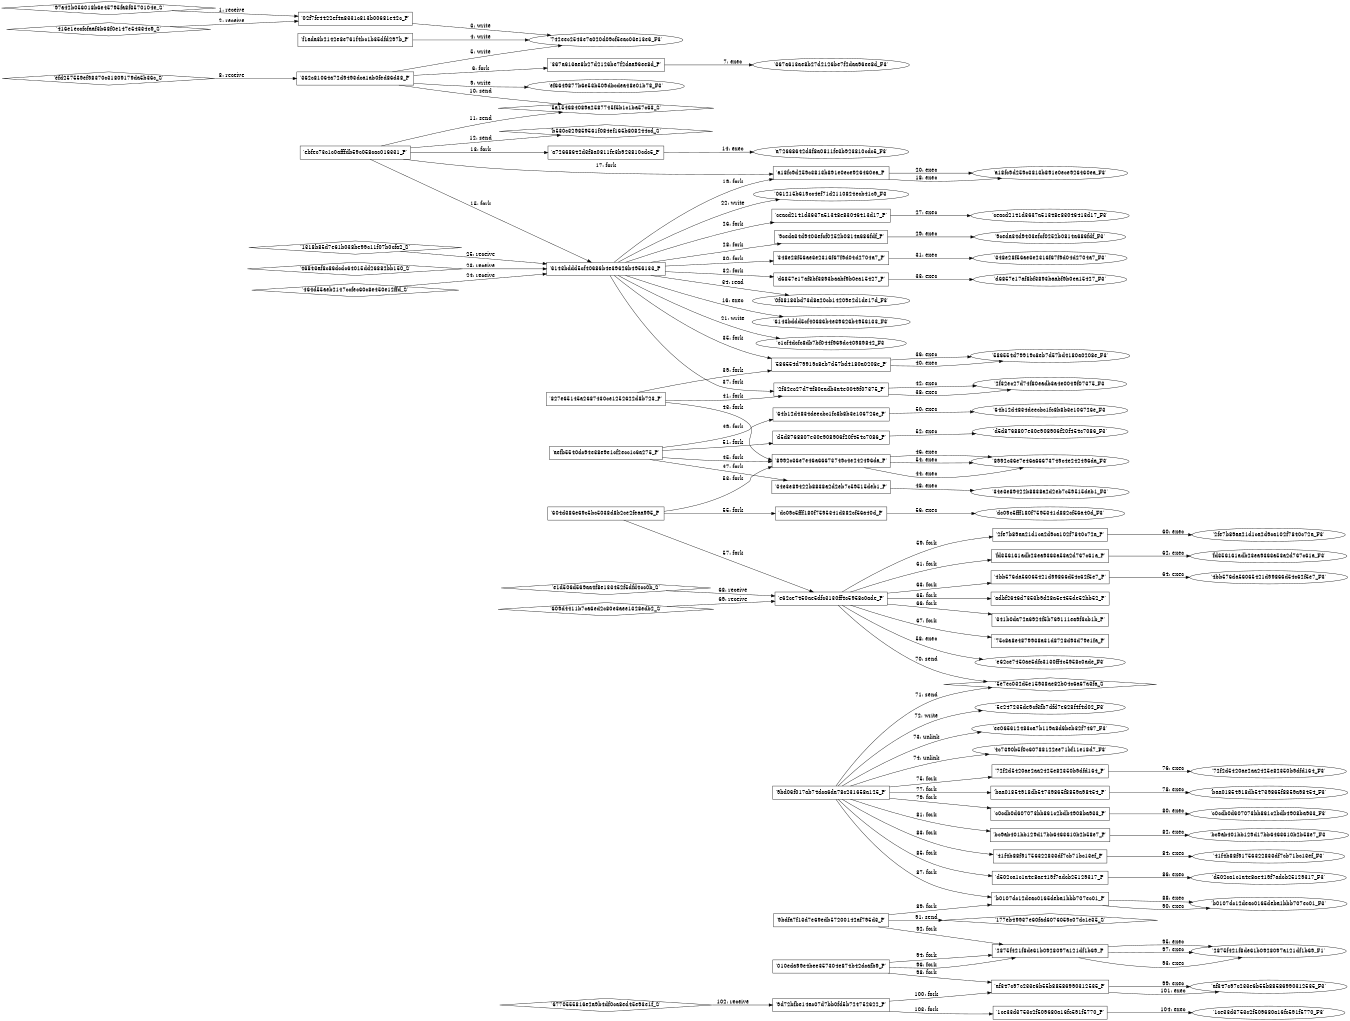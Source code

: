 digraph "D:\Learning\Paper\apt\基于CTI的攻击预警\Dataset\攻击图\ASGfromALLCTI\Ransom Where Malicious Cryptocurrency Miners Takeover, Generating Millions.dot" {
rankdir="LR"
size="9"
fixedsize="false"
splines="true"
nodesep=0.3
ranksep=0
fontsize=10
overlap="scalexy"
engine= "neato"
	"'02f7fe4422ef4a8331c813b00681e42c_P'" [node_type=Process shape=box]
	"'97a42b056018b6e45795fa8f3570104e_S'" [node_type=Socket shape=diamond]
	"'97a42b056018b6e45795fa8f3570104e_S'" -> "'02f7fe4422ef4a8331c813b00681e42c_P'" [label="1: receive"]
	"'02f7fe4422ef4a8331c813b00681e42c_P'" [node_type=Process shape=box]
	"'416e1eccfcfaaf3b68f0e147e54334c9_S'" [node_type=Socket shape=diamond]
	"'416e1eccfcfaaf3b68f0e147e54334c9_S'" -> "'02f7fe4422ef4a8331c813b00681e42c_P'" [label="2: receive"]
	"'742eec2543e7a020d09cf5eac03e13e6_F3'" [node_type=file shape=ellipse]
	"'02f7fe4422ef4a8331c813b00681e42c_P'" [node_type=Process shape=box]
	"'02f7fe4422ef4a8331c813b00681e42c_P'" -> "'742eec2543e7a020d09cf5eac03e13e6_F3'" [label="3: write"]
	"'742eec2543e7a020d09cf5eac03e13e6_F3'" [node_type=file shape=ellipse]
	"'f1ada3b2142e8e761f4bc1b35dfd297b_P'" [node_type=Process shape=box]
	"'f1ada3b2142e8e761f4bc1b35dfd297b_P'" -> "'742eec2543e7a020d09cf5eac03e13e6_F3'" [label="4: write"]
	"'742eec2543e7a020d09cf5eac03e13e6_F3'" [node_type=file shape=ellipse]
	"'362c81064a72d9493dca1ab0fed86d38_P'" [node_type=Process shape=box]
	"'362c81064a72d9493dca1ab0fed86d38_P'" -> "'742eec2543e7a020d09cf5eac03e13e6_F3'" [label="5: write"]
	"'362c81064a72d9493dca1ab0fed86d38_P'" [node_type=Process shape=box]
	"'367a613ae8b27d2126be7f2daa96ee8d_P'" [node_type=Process shape=box]
	"'362c81064a72d9493dca1ab0fed86d38_P'" -> "'367a613ae8b27d2126be7f2daa96ee8d_P'" [label="6: fork"]
	"'367a613ae8b27d2126be7f2daa96ee8d_P'" [node_type=Process shape=box]
	"'367a613ae8b27d2126be7f2daa96ee8d_F3'" [node_type=File shape=ellipse]
	"'367a613ae8b27d2126be7f2daa96ee8d_P'" -> "'367a613ae8b27d2126be7f2daa96ee8d_F3'" [label="7: exec"]
	"'362c81064a72d9493dca1ab0fed86d38_P'" [node_type=Process shape=box]
	"'efd257559ef98370c31809179da5b36c_S'" [node_type=Socket shape=diamond]
	"'efd257559ef98370c31809179da5b36c_S'" -> "'362c81064a72d9493dca1ab0fed86d38_P'" [label="8: receive"]
	"'ef6649877b6e53b509dbcdea48e01b78_F3'" [node_type=file shape=ellipse]
	"'362c81064a72d9493dca1ab0fed86d38_P'" [node_type=Process shape=box]
	"'362c81064a72d9493dca1ab0fed86d38_P'" -> "'ef6649877b6e53b509dbcdea48e01b78_F3'" [label="9: write"]
	"'5a154684089a2587745f5b1c1ba57c63_S'" [node_type=Socket shape=diamond]
	"'362c81064a72d9493dca1ab0fed86d38_P'" [node_type=Process shape=box]
	"'362c81064a72d9493dca1ab0fed86d38_P'" -> "'5a154684089a2587745f5b1c1ba57c63_S'" [label="10: send"]
	"'5a154684089a2587745f5b1c1ba57c63_S'" [node_type=Socket shape=diamond]
	"'ebfec73c1c0afffdb59c058cac016331_P'" [node_type=Process shape=box]
	"'ebfec73c1c0afffdb59c058cac016331_P'" -> "'5a154684089a2587745f5b1c1ba57c63_S'" [label="11: send"]
	"'b530c329859561f084ef165b808244cd_S'" [node_type=Socket shape=diamond]
	"'ebfec73c1c0afffdb59c058cac016331_P'" [node_type=Process shape=box]
	"'ebfec73c1c0afffdb59c058cac016331_P'" -> "'b530c329859561f084ef165b808244cd_S'" [label="12: send"]
	"'ebfec73c1c0afffdb59c058cac016331_P'" [node_type=Process shape=box]
	"'a72668642d3f8a0811fe3b923810cdc5_P'" [node_type=Process shape=box]
	"'ebfec73c1c0afffdb59c058cac016331_P'" -> "'a72668642d3f8a0811fe3b923810cdc5_P'" [label="13: fork"]
	"'a72668642d3f8a0811fe3b923810cdc5_P'" [node_type=Process shape=box]
	"'a72668642d3f8a0811fe3b923810cdc5_F3'" [node_type=File shape=ellipse]
	"'a72668642d3f8a0811fe3b923810cdc5_P'" -> "'a72668642d3f8a0811fe3b923810cdc5_F3'" [label="14: exec"]
	"'ebfec73c1c0afffdb59c058cac016331_P'" [node_type=Process shape=box]
	"'6143bddd5cf40686b4e39626b4956133_P'" [node_type=Process shape=box]
	"'ebfec73c1c0afffdb59c058cac016331_P'" -> "'6143bddd5cf40686b4e39626b4956133_P'" [label="15: fork"]
	"'6143bddd5cf40686b4e39626b4956133_P'" [node_type=Process shape=box]
	"'6143bddd5cf40686b4e39626b4956133_F3'" [node_type=File shape=ellipse]
	"'6143bddd5cf40686b4e39626b4956133_P'" -> "'6143bddd5cf40686b4e39626b4956133_F3'" [label="16: exec"]
	"'ebfec73c1c0afffdb59c058cac016331_P'" [node_type=Process shape=box]
	"'a18fc9d259c3813b891e0ece926460ea_P'" [node_type=Process shape=box]
	"'ebfec73c1c0afffdb59c058cac016331_P'" -> "'a18fc9d259c3813b891e0ece926460ea_P'" [label="17: fork"]
	"'a18fc9d259c3813b891e0ece926460ea_P'" [node_type=Process shape=box]
	"'a18fc9d259c3813b891e0ece926460ea_F3'" [node_type=File shape=ellipse]
	"'a18fc9d259c3813b891e0ece926460ea_P'" -> "'a18fc9d259c3813b891e0ece926460ea_F3'" [label="18: exec"]
	"'6143bddd5cf40686b4e39626b4956133_P'" [node_type=Process shape=box]
	"'a18fc9d259c3813b891e0ece926460ea_P'" [node_type=Process shape=box]
	"'6143bddd5cf40686b4e39626b4956133_P'" -> "'a18fc9d259c3813b891e0ece926460ea_P'" [label="19: fork"]
	"'a18fc9d259c3813b891e0ece926460ea_P'" [node_type=Process shape=box]
	"'a18fc9d259c3813b891e0ece926460ea_F3'" [node_type=File shape=ellipse]
	"'a18fc9d259c3813b891e0ece926460ea_P'" -> "'a18fc9d259c3813b891e0ece926460ea_F3'" [label="20: exec"]
	"'c1cf4dcfc8db7bf044f969dc40989842_F3'" [node_type=file shape=ellipse]
	"'6143bddd5cf40686b4e39626b4956133_P'" [node_type=Process shape=box]
	"'6143bddd5cf40686b4e39626b4956133_P'" -> "'c1cf4dcfc8db7bf044f969dc40989842_F3'" [label="21: write"]
	"'061215b619cc4ef71d2110824ecb41c9_F3'" [node_type=file shape=ellipse]
	"'6143bddd5cf40686b4e39626b4956133_P'" [node_type=Process shape=box]
	"'6143bddd5cf40686b4e39626b4956133_P'" -> "'061215b619cc4ef71d2110824ecb41c9_F3'" [label="22: write"]
	"'6143bddd5cf40686b4e39626b4956133_P'" [node_type=Process shape=box]
	"'46843af8c86dcdc64015dd26882bb150_S'" [node_type=Socket shape=diamond]
	"'46843af8c86dcdc64015dd26882bb150_S'" -> "'6143bddd5cf40686b4e39626b4956133_P'" [label="23: receive"]
	"'6143bddd5cf40686b4e39626b4956133_P'" [node_type=Process shape=box]
	"'464d55aeb2147ccfec60c8e450e12ffd_S'" [node_type=Socket shape=diamond]
	"'464d55aeb2147ccfec60c8e450e12ffd_S'" -> "'6143bddd5cf40686b4e39626b4956133_P'" [label="24: receive"]
	"'6143bddd5cf40686b4e39626b4956133_P'" [node_type=Process shape=box]
	"'1318b85d7e61b038be99c11f07b0cfa2_S'" [node_type=Socket shape=diamond]
	"'1318b85d7e61b038be99c11f07b0cfa2_S'" -> "'6143bddd5cf40686b4e39626b4956133_P'" [label="25: receive"]
	"'6143bddd5cf40686b4e39626b4956133_P'" [node_type=Process shape=box]
	"'ceacd2141d3637a51348e83046413d17_P'" [node_type=Process shape=box]
	"'6143bddd5cf40686b4e39626b4956133_P'" -> "'ceacd2141d3637a51348e83046413d17_P'" [label="26: fork"]
	"'ceacd2141d3637a51348e83046413d17_P'" [node_type=Process shape=box]
	"'ceacd2141d3637a51348e83046413d17_F3'" [node_type=File shape=ellipse]
	"'ceacd2141d3637a51348e83046413d17_P'" -> "'ceacd2141d3637a51348e83046413d17_F3'" [label="27: exec"]
	"'6143bddd5cf40686b4e39626b4956133_P'" [node_type=Process shape=box]
	"'9ceda34d9403efcf0252b0814a686fdf_P'" [node_type=Process shape=box]
	"'6143bddd5cf40686b4e39626b4956133_P'" -> "'9ceda34d9403efcf0252b0814a686fdf_P'" [label="28: fork"]
	"'9ceda34d9403efcf0252b0814a686fdf_P'" [node_type=Process shape=box]
	"'9ceda34d9403efcf0252b0814a686fdf_F3'" [node_type=File shape=ellipse]
	"'9ceda34d9403efcf0252b0814a686fdf_P'" -> "'9ceda34d9403efcf0252b0814a686fdf_F3'" [label="29: exec"]
	"'6143bddd5cf40686b4e39626b4956133_P'" [node_type=Process shape=box]
	"'348e28f56ae3e2316f67f9d04d2704a7_P'" [node_type=Process shape=box]
	"'6143bddd5cf40686b4e39626b4956133_P'" -> "'348e28f56ae3e2316f67f9d04d2704a7_P'" [label="30: fork"]
	"'348e28f56ae3e2316f67f9d04d2704a7_P'" [node_type=Process shape=box]
	"'348e28f56ae3e2316f67f9d04d2704a7_F3'" [node_type=File shape=ellipse]
	"'348e28f56ae3e2316f67f9d04d2704a7_P'" -> "'348e28f56ae3e2316f67f9d04d2704a7_F3'" [label="31: exec"]
	"'6143bddd5cf40686b4e39626b4956133_P'" [node_type=Process shape=box]
	"'d6857e17af8bf3893baabf9b0ea15427_P'" [node_type=Process shape=box]
	"'6143bddd5cf40686b4e39626b4956133_P'" -> "'d6857e17af8bf3893baabf9b0ea15427_P'" [label="32: fork"]
	"'d6857e17af8bf3893baabf9b0ea15427_P'" [node_type=Process shape=box]
	"'d6857e17af8bf3893baabf9b0ea15427_F3'" [node_type=File shape=ellipse]
	"'d6857e17af8bf3893baabf9b0ea15427_P'" -> "'d6857e17af8bf3893baabf9b0ea15427_F3'" [label="33: exec"]
	"'0f38183bd73d8a20cb14209e2d1de17d_F3'" [node_type=file shape=ellipse]
	"'6143bddd5cf40686b4e39626b4956133_P'" [node_type=Process shape=box]
	"'6143bddd5cf40686b4e39626b4956133_P'" -> "'0f38183bd73d8a20cb14209e2d1de17d_F3'" [label="34: read"]
	"'6143bddd5cf40686b4e39626b4956133_P'" [node_type=Process shape=box]
	"'586554d79919c8eb7d57bd4180a0208e_P'" [node_type=Process shape=box]
	"'6143bddd5cf40686b4e39626b4956133_P'" -> "'586554d79919c8eb7d57bd4180a0208e_P'" [label="35: fork"]
	"'586554d79919c8eb7d57bd4180a0208e_P'" [node_type=Process shape=box]
	"'586554d79919c8eb7d57bd4180a0208e_F3'" [node_type=File shape=ellipse]
	"'586554d79919c8eb7d57bd4180a0208e_P'" -> "'586554d79919c8eb7d57bd4180a0208e_F3'" [label="36: exec"]
	"'6143bddd5cf40686b4e39626b4956133_P'" [node_type=Process shape=box]
	"'2f32ec27d74f80eadb3a4e0049f07375_P'" [node_type=Process shape=box]
	"'6143bddd5cf40686b4e39626b4956133_P'" -> "'2f32ec27d74f80eadb3a4e0049f07375_P'" [label="37: fork"]
	"'2f32ec27d74f80eadb3a4e0049f07375_P'" [node_type=Process shape=box]
	"'2f32ec27d74f80eadb3a4e0049f07375_F3'" [node_type=File shape=ellipse]
	"'2f32ec27d74f80eadb3a4e0049f07375_P'" -> "'2f32ec27d74f80eadb3a4e0049f07375_F3'" [label="38: exec"]
	"'827e65145a2687430ce1252622d8b723_P'" [node_type=Process shape=box]
	"'586554d79919c8eb7d57bd4180a0208e_P'" [node_type=Process shape=box]
	"'827e65145a2687430ce1252622d8b723_P'" -> "'586554d79919c8eb7d57bd4180a0208e_P'" [label="39: fork"]
	"'586554d79919c8eb7d57bd4180a0208e_P'" [node_type=Process shape=box]
	"'586554d79919c8eb7d57bd4180a0208e_F3'" [node_type=File shape=ellipse]
	"'586554d79919c8eb7d57bd4180a0208e_P'" -> "'586554d79919c8eb7d57bd4180a0208e_F3'" [label="40: exec"]
	"'827e65145a2687430ce1252622d8b723_P'" [node_type=Process shape=box]
	"'2f32ec27d74f80eadb3a4e0049f07375_P'" [node_type=Process shape=box]
	"'827e65145a2687430ce1252622d8b723_P'" -> "'2f32ec27d74f80eadb3a4e0049f07375_P'" [label="41: fork"]
	"'2f32ec27d74f80eadb3a4e0049f07375_P'" [node_type=Process shape=box]
	"'2f32ec27d74f80eadb3a4e0049f07375_F3'" [node_type=File shape=ellipse]
	"'2f32ec27d74f80eadb3a4e0049f07375_P'" -> "'2f32ec27d74f80eadb3a4e0049f07375_F3'" [label="42: exec"]
	"'827e65145a2687430ce1252622d8b723_P'" [node_type=Process shape=box]
	"'8992c36e7e46a66673749c4e242496da_P'" [node_type=Process shape=box]
	"'827e65145a2687430ce1252622d8b723_P'" -> "'8992c36e7e46a66673749c4e242496da_P'" [label="43: fork"]
	"'8992c36e7e46a66673749c4e242496da_P'" [node_type=Process shape=box]
	"'8992c36e7e46a66673749c4e242496da_F3'" [node_type=File shape=ellipse]
	"'8992c36e7e46a66673749c4e242496da_P'" -> "'8992c36e7e46a66673749c4e242496da_F3'" [label="44: exec"]
	"'aefb5540dc94e38e9e1cf2ecc1c6a275_P'" [node_type=Process shape=box]
	"'8992c36e7e46a66673749c4e242496da_P'" [node_type=Process shape=box]
	"'aefb5540dc94e38e9e1cf2ecc1c6a275_P'" -> "'8992c36e7e46a66673749c4e242496da_P'" [label="45: fork"]
	"'8992c36e7e46a66673749c4e242496da_P'" [node_type=Process shape=box]
	"'8992c36e7e46a66673749c4e242496da_F3'" [node_type=File shape=ellipse]
	"'8992c36e7e46a66673749c4e242496da_P'" -> "'8992c36e7e46a66673749c4e242496da_F3'" [label="46: exec"]
	"'aefb5540dc94e38e9e1cf2ecc1c6a275_P'" [node_type=Process shape=box]
	"'34e3e89422b8838a2d2eb7c59515deb1_P'" [node_type=Process shape=box]
	"'aefb5540dc94e38e9e1cf2ecc1c6a275_P'" -> "'34e3e89422b8838a2d2eb7c59515deb1_P'" [label="47: fork"]
	"'34e3e89422b8838a2d2eb7c59515deb1_P'" [node_type=Process shape=box]
	"'34e3e89422b8838a2d2eb7c59515deb1_F3'" [node_type=File shape=ellipse]
	"'34e3e89422b8838a2d2eb7c59515deb1_P'" -> "'34e3e89422b8838a2d2eb7c59515deb1_F3'" [label="48: exec"]
	"'aefb5540dc94e38e9e1cf2ecc1c6a275_P'" [node_type=Process shape=box]
	"'64b12d4834deecbc1fc8b8b3e106726e_P'" [node_type=Process shape=box]
	"'aefb5540dc94e38e9e1cf2ecc1c6a275_P'" -> "'64b12d4834deecbc1fc8b8b3e106726e_P'" [label="49: fork"]
	"'64b12d4834deecbc1fc8b8b3e106726e_P'" [node_type=Process shape=box]
	"'64b12d4834deecbc1fc8b8b3e106726e_F3'" [node_type=File shape=ellipse]
	"'64b12d4834deecbc1fc8b8b3e106726e_P'" -> "'64b12d4834deecbc1fc8b8b3e106726e_F3'" [label="50: exec"]
	"'aefb5540dc94e38e9e1cf2ecc1c6a275_P'" [node_type=Process shape=box]
	"'d5d8768807e30e908906f20f454c7086_P'" [node_type=Process shape=box]
	"'aefb5540dc94e38e9e1cf2ecc1c6a275_P'" -> "'d5d8768807e30e908906f20f454c7086_P'" [label="51: fork"]
	"'d5d8768807e30e908906f20f454c7086_P'" [node_type=Process shape=box]
	"'d5d8768807e30e908906f20f454c7086_F3'" [node_type=File shape=ellipse]
	"'d5d8768807e30e908906f20f454c7086_P'" -> "'d5d8768807e30e908906f20f454c7086_F3'" [label="52: exec"]
	"'604d386e69c5bc5038d8b2ce2feaa995_P'" [node_type=Process shape=box]
	"'8992c36e7e46a66673749c4e242496da_P'" [node_type=Process shape=box]
	"'604d386e69c5bc5038d8b2ce2feaa995_P'" -> "'8992c36e7e46a66673749c4e242496da_P'" [label="53: fork"]
	"'8992c36e7e46a66673749c4e242496da_P'" [node_type=Process shape=box]
	"'8992c36e7e46a66673749c4e242496da_F3'" [node_type=File shape=ellipse]
	"'8992c36e7e46a66673749c4e242496da_P'" -> "'8992c36e7e46a66673749c4e242496da_F3'" [label="54: exec"]
	"'604d386e69c5bc5038d8b2ce2feaa995_P'" [node_type=Process shape=box]
	"'dc09c5fff180f7595341d882cf56a40d_P'" [node_type=Process shape=box]
	"'604d386e69c5bc5038d8b2ce2feaa995_P'" -> "'dc09c5fff180f7595341d882cf56a40d_P'" [label="55: fork"]
	"'dc09c5fff180f7595341d882cf56a40d_P'" [node_type=Process shape=box]
	"'dc09c5fff180f7595341d882cf56a40d_F3'" [node_type=File shape=ellipse]
	"'dc09c5fff180f7595341d882cf56a40d_P'" -> "'dc09c5fff180f7595341d882cf56a40d_F3'" [label="56: exec"]
	"'604d386e69c5bc5038d8b2ce2feaa995_P'" [node_type=Process shape=box]
	"'e62ce7450ae5dfc3130ff4c5958c0ade_P'" [node_type=Process shape=box]
	"'604d386e69c5bc5038d8b2ce2feaa995_P'" -> "'e62ce7450ae5dfc3130ff4c5958c0ade_P'" [label="57: fork"]
	"'e62ce7450ae5dfc3130ff4c5958c0ade_P'" [node_type=Process shape=box]
	"'e62ce7450ae5dfc3130ff4c5958c0ade_F3'" [node_type=File shape=ellipse]
	"'e62ce7450ae5dfc3130ff4c5958c0ade_P'" -> "'e62ce7450ae5dfc3130ff4c5958c0ade_F3'" [label="58: exec"]
	"'e62ce7450ae5dfc3130ff4c5958c0ade_P'" [node_type=Process shape=box]
	"'2fe7b89aa21d1ca2d9ca102f7840c72a_P'" [node_type=Process shape=box]
	"'e62ce7450ae5dfc3130ff4c5958c0ade_P'" -> "'2fe7b89aa21d1ca2d9ca102f7840c72a_P'" [label="59: fork"]
	"'2fe7b89aa21d1ca2d9ca102f7840c72a_P'" [node_type=Process shape=box]
	"'2fe7b89aa21d1ca2d9ca102f7840c72a_F3'" [node_type=File shape=ellipse]
	"'2fe7b89aa21d1ca2d9ca102f7840c72a_P'" -> "'2fe7b89aa21d1ca2d9ca102f7840c72a_F3'" [label="60: exec"]
	"'e62ce7450ae5dfc3130ff4c5958c0ade_P'" [node_type=Process shape=box]
	"'fd356161adb23ea9363a53a2d767c61a_P'" [node_type=Process shape=box]
	"'e62ce7450ae5dfc3130ff4c5958c0ade_P'" -> "'fd356161adb23ea9363a53a2d767c61a_P'" [label="61: fork"]
	"'fd356161adb23ea9363a53a2d767c61a_P'" [node_type=Process shape=box]
	"'fd356161adb23ea9363a53a2d767c61a_F3'" [node_type=File shape=ellipse]
	"'fd356161adb23ea9363a53a2d767c61a_P'" -> "'fd356161adb23ea9363a53a2d767c61a_F3'" [label="62: exec"]
	"'e62ce7450ae5dfc3130ff4c5958c0ade_P'" [node_type=Process shape=box]
	"'4bb576da56065421d99866d54c62f5e7_P'" [node_type=Process shape=box]
	"'e62ce7450ae5dfc3130ff4c5958c0ade_P'" -> "'4bb576da56065421d99866d54c62f5e7_P'" [label="63: fork"]
	"'4bb576da56065421d99866d54c62f5e7_P'" [node_type=Process shape=box]
	"'4bb576da56065421d99866d54c62f5e7_F3'" [node_type=File shape=ellipse]
	"'4bb576da56065421d99866d54c62f5e7_P'" -> "'4bb576da56065421d99866d54c62f5e7_F3'" [label="64: exec"]
	"'e62ce7450ae5dfc3130ff4c5958c0ade_P'" [node_type=Process shape=box]
	"'adbf2646d7353b9d28a5e455de52bb52_P'" [node_type=Process shape=box]
	"'e62ce7450ae5dfc3130ff4c5958c0ade_P'" -> "'adbf2646d7353b9d28a5e455de52bb52_P'" [label="65: fork"]
	"'e62ce7450ae5dfc3130ff4c5958c0ade_P'" [node_type=Process shape=box]
	"'341b0da72a6924f5b769111ea9f3cb1b_P'" [node_type=Process shape=box]
	"'e62ce7450ae5dfc3130ff4c5958c0ade_P'" -> "'341b0da72a6924f5b769111ea9f3cb1b_P'" [label="66: fork"]
	"'e62ce7450ae5dfc3130ff4c5958c0ade_P'" [node_type=Process shape=box]
	"'75c8a8e4879938a31d8728d93d79e1fa_P'" [node_type=Process shape=box]
	"'e62ce7450ae5dfc3130ff4c5958c0ade_P'" -> "'75c8a8e4879938a31d8728d93d79e1fa_P'" [label="67: fork"]
	"'e62ce7450ae5dfc3130ff4c5958c0ade_P'" [node_type=Process shape=box]
	"'e1d506d569aa4f8e133452f5dfd4cc0b_S'" [node_type=Socket shape=diamond]
	"'e1d506d569aa4f8e133452f5dfd4cc0b_S'" -> "'e62ce7450ae5dfc3130ff4c5958c0ade_P'" [label="68: receive"]
	"'e62ce7450ae5dfc3130ff4c5958c0ade_P'" [node_type=Process shape=box]
	"'609d4411b7ca6ed2c80e3aee1328edb2_S'" [node_type=Socket shape=diamond]
	"'609d4411b7ca6ed2c80e3aee1328edb2_S'" -> "'e62ce7450ae5dfc3130ff4c5958c0ade_P'" [label="69: receive"]
	"'5e7ec032d5e15938ae82b04c6a67a3fa_S'" [node_type=Socket shape=diamond]
	"'e62ce7450ae5dfc3130ff4c5958c0ade_P'" [node_type=Process shape=box]
	"'e62ce7450ae5dfc3130ff4c5958c0ade_P'" -> "'5e7ec032d5e15938ae82b04c6a67a3fa_S'" [label="70: send"]
	"'5e7ec032d5e15938ae82b04c6a67a3fa_S'" [node_type=Socket shape=diamond]
	"'9bd06f017ab74dca6da78c231658a125_P'" [node_type=Process shape=box]
	"'9bd06f017ab74dca6da78c231658a125_P'" -> "'5e7ec032d5e15938ae82b04c6a67a3fa_S'" [label="71: send"]
	"'5e247235de9cf3fb7dfd7e628f4f4d02_F3'" [node_type=file shape=ellipse]
	"'9bd06f017ab74dca6da78c231658a125_P'" [node_type=Process shape=box]
	"'9bd06f017ab74dca6da78c231658a125_P'" -> "'5e247235de9cf3fb7dfd7e628f4f4d02_F3'" [label="72: write"]
	"'ee065612483ca7b119a8d6beb32f7467_F3'" [node_type=file shape=ellipse]
	"'9bd06f017ab74dca6da78c231658a125_P'" [node_type=Process shape=box]
	"'9bd06f017ab74dca6da78c231658a125_P'" -> "'ee065612483ca7b119a8d6beb32f7467_F3'" [label="73: unlink"]
	"'4c7390b5f0c60788122ee71bf11e18d7_F3'" [node_type=file shape=ellipse]
	"'9bd06f017ab74dca6da78c231658a125_P'" [node_type=Process shape=box]
	"'9bd06f017ab74dca6da78c231658a125_P'" -> "'4c7390b5f0c60788122ee71bf11e18d7_F3'" [label="74: unlink"]
	"'9bd06f017ab74dca6da78c231658a125_P'" [node_type=Process shape=box]
	"'72f2d5420ae2aa2425e82350b9dfd164_P'" [node_type=Process shape=box]
	"'9bd06f017ab74dca6da78c231658a125_P'" -> "'72f2d5420ae2aa2425e82350b9dfd164_P'" [label="75: fork"]
	"'72f2d5420ae2aa2425e82350b9dfd164_P'" [node_type=Process shape=box]
	"'72f2d5420ae2aa2425e82350b9dfd164_F3'" [node_type=File shape=ellipse]
	"'72f2d5420ae2aa2425e82350b9dfd164_P'" -> "'72f2d5420ae2aa2425e82350b9dfd164_F3'" [label="76: exec"]
	"'9bd06f017ab74dca6da78c231658a125_P'" [node_type=Process shape=box]
	"'baa01854918db54739865f8859a98454_P'" [node_type=Process shape=box]
	"'9bd06f017ab74dca6da78c231658a125_P'" -> "'baa01854918db54739865f8859a98454_P'" [label="77: fork"]
	"'baa01854918db54739865f8859a98454_P'" [node_type=Process shape=box]
	"'baa01854918db54739865f8859a98454_F3'" [node_type=File shape=ellipse]
	"'baa01854918db54739865f8859a98454_P'" -> "'baa01854918db54739865f8859a98454_F3'" [label="78: exec"]
	"'9bd06f017ab74dca6da78c231658a125_P'" [node_type=Process shape=box]
	"'c0cdb0d607073bb861c2bdb4908ba933_P'" [node_type=Process shape=box]
	"'9bd06f017ab74dca6da78c231658a125_P'" -> "'c0cdb0d607073bb861c2bdb4908ba933_P'" [label="79: fork"]
	"'c0cdb0d607073bb861c2bdb4908ba933_P'" [node_type=Process shape=box]
	"'c0cdb0d607073bb861c2bdb4908ba933_F3'" [node_type=File shape=ellipse]
	"'c0cdb0d607073bb861c2bdb4908ba933_P'" -> "'c0cdb0d607073bb861c2bdb4908ba933_F3'" [label="80: exec"]
	"'9bd06f017ab74dca6da78c231658a125_P'" [node_type=Process shape=box]
	"'bc9ab401bb129d17bb6463610b2b58e7_P'" [node_type=Process shape=box]
	"'9bd06f017ab74dca6da78c231658a125_P'" -> "'bc9ab401bb129d17bb6463610b2b58e7_P'" [label="81: fork"]
	"'bc9ab401bb129d17bb6463610b2b58e7_P'" [node_type=Process shape=box]
	"'bc9ab401bb129d17bb6463610b2b58e7_F3'" [node_type=File shape=ellipse]
	"'bc9ab401bb129d17bb6463610b2b58e7_P'" -> "'bc9ab401bb129d17bb6463610b2b58e7_F3'" [label="82: exec"]
	"'9bd06f017ab74dca6da78c231658a125_P'" [node_type=Process shape=box]
	"'41f4b88f91756322833df7cb71bc13ef_P'" [node_type=Process shape=box]
	"'9bd06f017ab74dca6da78c231658a125_P'" -> "'41f4b88f91756322833df7cb71bc13ef_P'" [label="83: fork"]
	"'41f4b88f91756322833df7cb71bc13ef_P'" [node_type=Process shape=box]
	"'41f4b88f91756322833df7cb71bc13ef_F3'" [node_type=File shape=ellipse]
	"'41f4b88f91756322833df7cb71bc13ef_P'" -> "'41f4b88f91756322833df7cb71bc13ef_F3'" [label="84: exec"]
	"'9bd06f017ab74dca6da78c231658a125_P'" [node_type=Process shape=box]
	"'d502ca1c1a4e8ae419f7adcb25129317_P'" [node_type=Process shape=box]
	"'9bd06f017ab74dca6da78c231658a125_P'" -> "'d502ca1c1a4e8ae419f7adcb25129317_P'" [label="85: fork"]
	"'d502ca1c1a4e8ae419f7adcb25129317_P'" [node_type=Process shape=box]
	"'d502ca1c1a4e8ae419f7adcb25129317_F3'" [node_type=File shape=ellipse]
	"'d502ca1c1a4e8ae419f7adcb25129317_P'" -> "'d502ca1c1a4e8ae419f7adcb25129317_F3'" [label="86: exec"]
	"'9bd06f017ab74dca6da78c231658a125_P'" [node_type=Process shape=box]
	"'b0107dc12deac0165deba1bbb707ec01_P'" [node_type=Process shape=box]
	"'9bd06f017ab74dca6da78c231658a125_P'" -> "'b0107dc12deac0165deba1bbb707ec01_P'" [label="87: fork"]
	"'b0107dc12deac0165deba1bbb707ec01_P'" [node_type=Process shape=box]
	"'b0107dc12deac0165deba1bbb707ec01_F3'" [node_type=File shape=ellipse]
	"'b0107dc12deac0165deba1bbb707ec01_P'" -> "'b0107dc12deac0165deba1bbb707ec01_F3'" [label="88: exec"]
	"'9bdfa7f13d7e69edb57200142af795d3_P'" [node_type=Process shape=box]
	"'b0107dc12deac0165deba1bbb707ec01_P'" [node_type=Process shape=box]
	"'9bdfa7f13d7e69edb57200142af795d3_P'" -> "'b0107dc12deac0165deba1bbb707ec01_P'" [label="89: fork"]
	"'b0107dc12deac0165deba1bbb707ec01_P'" [node_type=Process shape=box]
	"'b0107dc12deac0165deba1bbb707ec01_F3'" [node_type=File shape=ellipse]
	"'b0107dc12deac0165deba1bbb707ec01_P'" -> "'b0107dc12deac0165deba1bbb707ec01_F3'" [label="90: exec"]
	"'177eb49937e60fad6076059c07dc1e35_S'" [node_type=Socket shape=diamond]
	"'9bdfa7f13d7e69edb57200142af795d3_P'" [node_type=Process shape=box]
	"'9bdfa7f13d7e69edb57200142af795d3_P'" -> "'177eb49937e60fad6076059c07dc1e35_S'" [label="91: send"]
	"'9bdfa7f13d7e69edb57200142af795d3_P'" [node_type=Process shape=box]
	"'2875f421f8de61b0928097a121df1b69_P'" [node_type=Process shape=box]
	"'9bdfa7f13d7e69edb57200142af795d3_P'" -> "'2875f421f8de61b0928097a121df1b69_P'" [label="92: fork"]
	"'2875f421f8de61b0928097a121df1b69_P'" [node_type=Process shape=box]
	"'2875f421f8de61b0928097a121df1b69_F1'" [node_type=File shape=ellipse]
	"'2875f421f8de61b0928097a121df1b69_P'" -> "'2875f421f8de61b0928097a121df1b69_F1'" [label="93: exec"]
	"'010eda99e4bee357304e874b42dcafb9_P'" [node_type=Process shape=box]
	"'2875f421f8de61b0928097a121df1b69_P'" [node_type=Process shape=box]
	"'010eda99e4bee357304e874b42dcafb9_P'" -> "'2875f421f8de61b0928097a121df1b69_P'" [label="94: fork"]
	"'2875f421f8de61b0928097a121df1b69_P'" [node_type=Process shape=box]
	"'2875f421f8de61b0928097a121df1b69_F1'" [node_type=File shape=ellipse]
	"'2875f421f8de61b0928097a121df1b69_P'" -> "'2875f421f8de61b0928097a121df1b69_F1'" [label="95: exec"]
	"'010eda99e4bee357304e874b42dcafb9_P'" [node_type=Process shape=box]
	"'2875f421f8de61b0928097a121df1b69_P'" [node_type=Process shape=box]
	"'010eda99e4bee357304e874b42dcafb9_P'" -> "'2875f421f8de61b0928097a121df1b69_P'" [label="96: fork"]
	"'2875f421f8de61b0928097a121df1b69_P'" [node_type=Process shape=box]
	"'2875f421f8de61b0928097a121df1b69_F1'" [node_type=File shape=ellipse]
	"'2875f421f8de61b0928097a121df1b69_P'" -> "'2875f421f8de61b0928097a121df1b69_F1'" [label="97: exec"]
	"'010eda99e4bee357304e874b42dcafb9_P'" [node_type=Process shape=box]
	"'af347c97c233e6b55b88586990312535_P'" [node_type=Process shape=box]
	"'010eda99e4bee357304e874b42dcafb9_P'" -> "'af347c97c233e6b55b88586990312535_P'" [label="98: fork"]
	"'af347c97c233e6b55b88586990312535_P'" [node_type=Process shape=box]
	"'af347c97c233e6b55b88586990312535_F3'" [node_type=File shape=ellipse]
	"'af347c97c233e6b55b88586990312535_P'" -> "'af347c97c233e6b55b88586990312535_F3'" [label="99: exec"]
	"'9d72bfbe14ac07d7bb0fd5b724752622_P'" [node_type=Process shape=box]
	"'af347c97c233e6b55b88586990312535_P'" [node_type=Process shape=box]
	"'9d72bfbe14ac07d7bb0fd5b724752622_P'" -> "'af347c97c233e6b55b88586990312535_P'" [label="100: fork"]
	"'af347c97c233e6b55b88586990312535_P'" [node_type=Process shape=box]
	"'af347c97c233e6b55b88586990312535_F3'" [node_type=File shape=ellipse]
	"'af347c97c233e6b55b88586990312535_P'" -> "'af347c97c233e6b55b88586990312535_F3'" [label="101: exec"]
	"'9d72bfbe14ac07d7bb0fd5b724752622_P'" [node_type=Process shape=box]
	"'6770555816e2a9b4df0ca8ed45e93e1f_S'" [node_type=Socket shape=diamond]
	"'6770555816e2a9b4df0ca8ed45e93e1f_S'" -> "'9d72bfbe14ac07d7bb0fd5b724752622_P'" [label="102: receive"]
	"'9d72bfbe14ac07d7bb0fd5b724752622_P'" [node_type=Process shape=box]
	"'1ce33d3753c2f509680a16fc591f5770_P'" [node_type=Process shape=box]
	"'9d72bfbe14ac07d7bb0fd5b724752622_P'" -> "'1ce33d3753c2f509680a16fc591f5770_P'" [label="103: fork"]
	"'1ce33d3753c2f509680a16fc591f5770_P'" [node_type=Process shape=box]
	"'1ce33d3753c2f509680a16fc591f5770_F3'" [node_type=File shape=ellipse]
	"'1ce33d3753c2f509680a16fc591f5770_P'" -> "'1ce33d3753c2f509680a16fc591f5770_F3'" [label="104: exec"]
}
